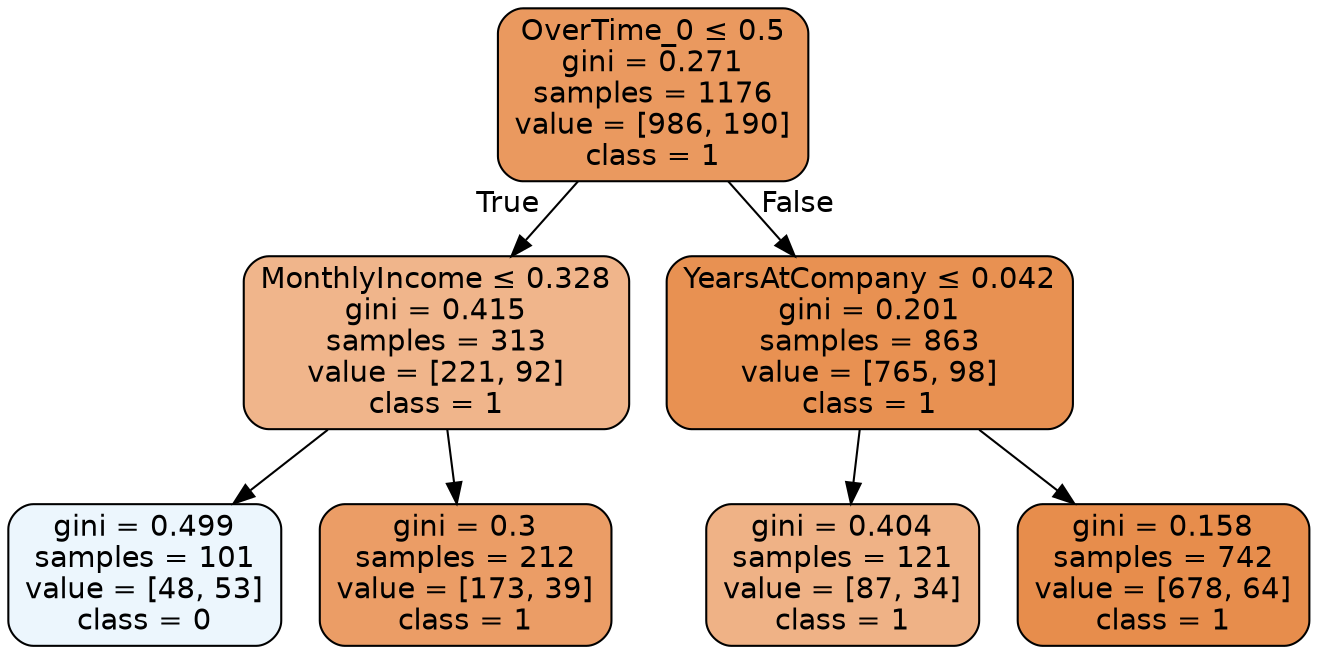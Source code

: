 digraph Tree {
node [shape=box, style="filled, rounded", color="black", fontname=helvetica] ;
edge [fontname=helvetica] ;
0 [label=<OverTime_0 &le; 0.5<br/>gini = 0.271<br/>samples = 1176<br/>value = [986, 190]<br/>class = 1>, fillcolor="#ea995f"] ;
1 [label=<MonthlyIncome &le; 0.328<br/>gini = 0.415<br/>samples = 313<br/>value = [221, 92]<br/>class = 1>, fillcolor="#f0b58b"] ;
0 -> 1 [labeldistance=2.5, labelangle=45, headlabel="True"] ;
2 [label=<gini = 0.499<br/>samples = 101<br/>value = [48, 53]<br/>class = 0>, fillcolor="#ecf6fd"] ;
1 -> 2 ;
3 [label=<gini = 0.3<br/>samples = 212<br/>value = [173, 39]<br/>class = 1>, fillcolor="#eb9d66"] ;
1 -> 3 ;
4 [label=<YearsAtCompany &le; 0.042<br/>gini = 0.201<br/>samples = 863<br/>value = [765, 98]<br/>class = 1>, fillcolor="#e89152"] ;
0 -> 4 [labeldistance=2.5, labelangle=-45, headlabel="False"] ;
5 [label=<gini = 0.404<br/>samples = 121<br/>value = [87, 34]<br/>class = 1>, fillcolor="#efb286"] ;
4 -> 5 ;
6 [label=<gini = 0.158<br/>samples = 742<br/>value = [678, 64]<br/>class = 1>, fillcolor="#e78d4c"] ;
4 -> 6 ;
}